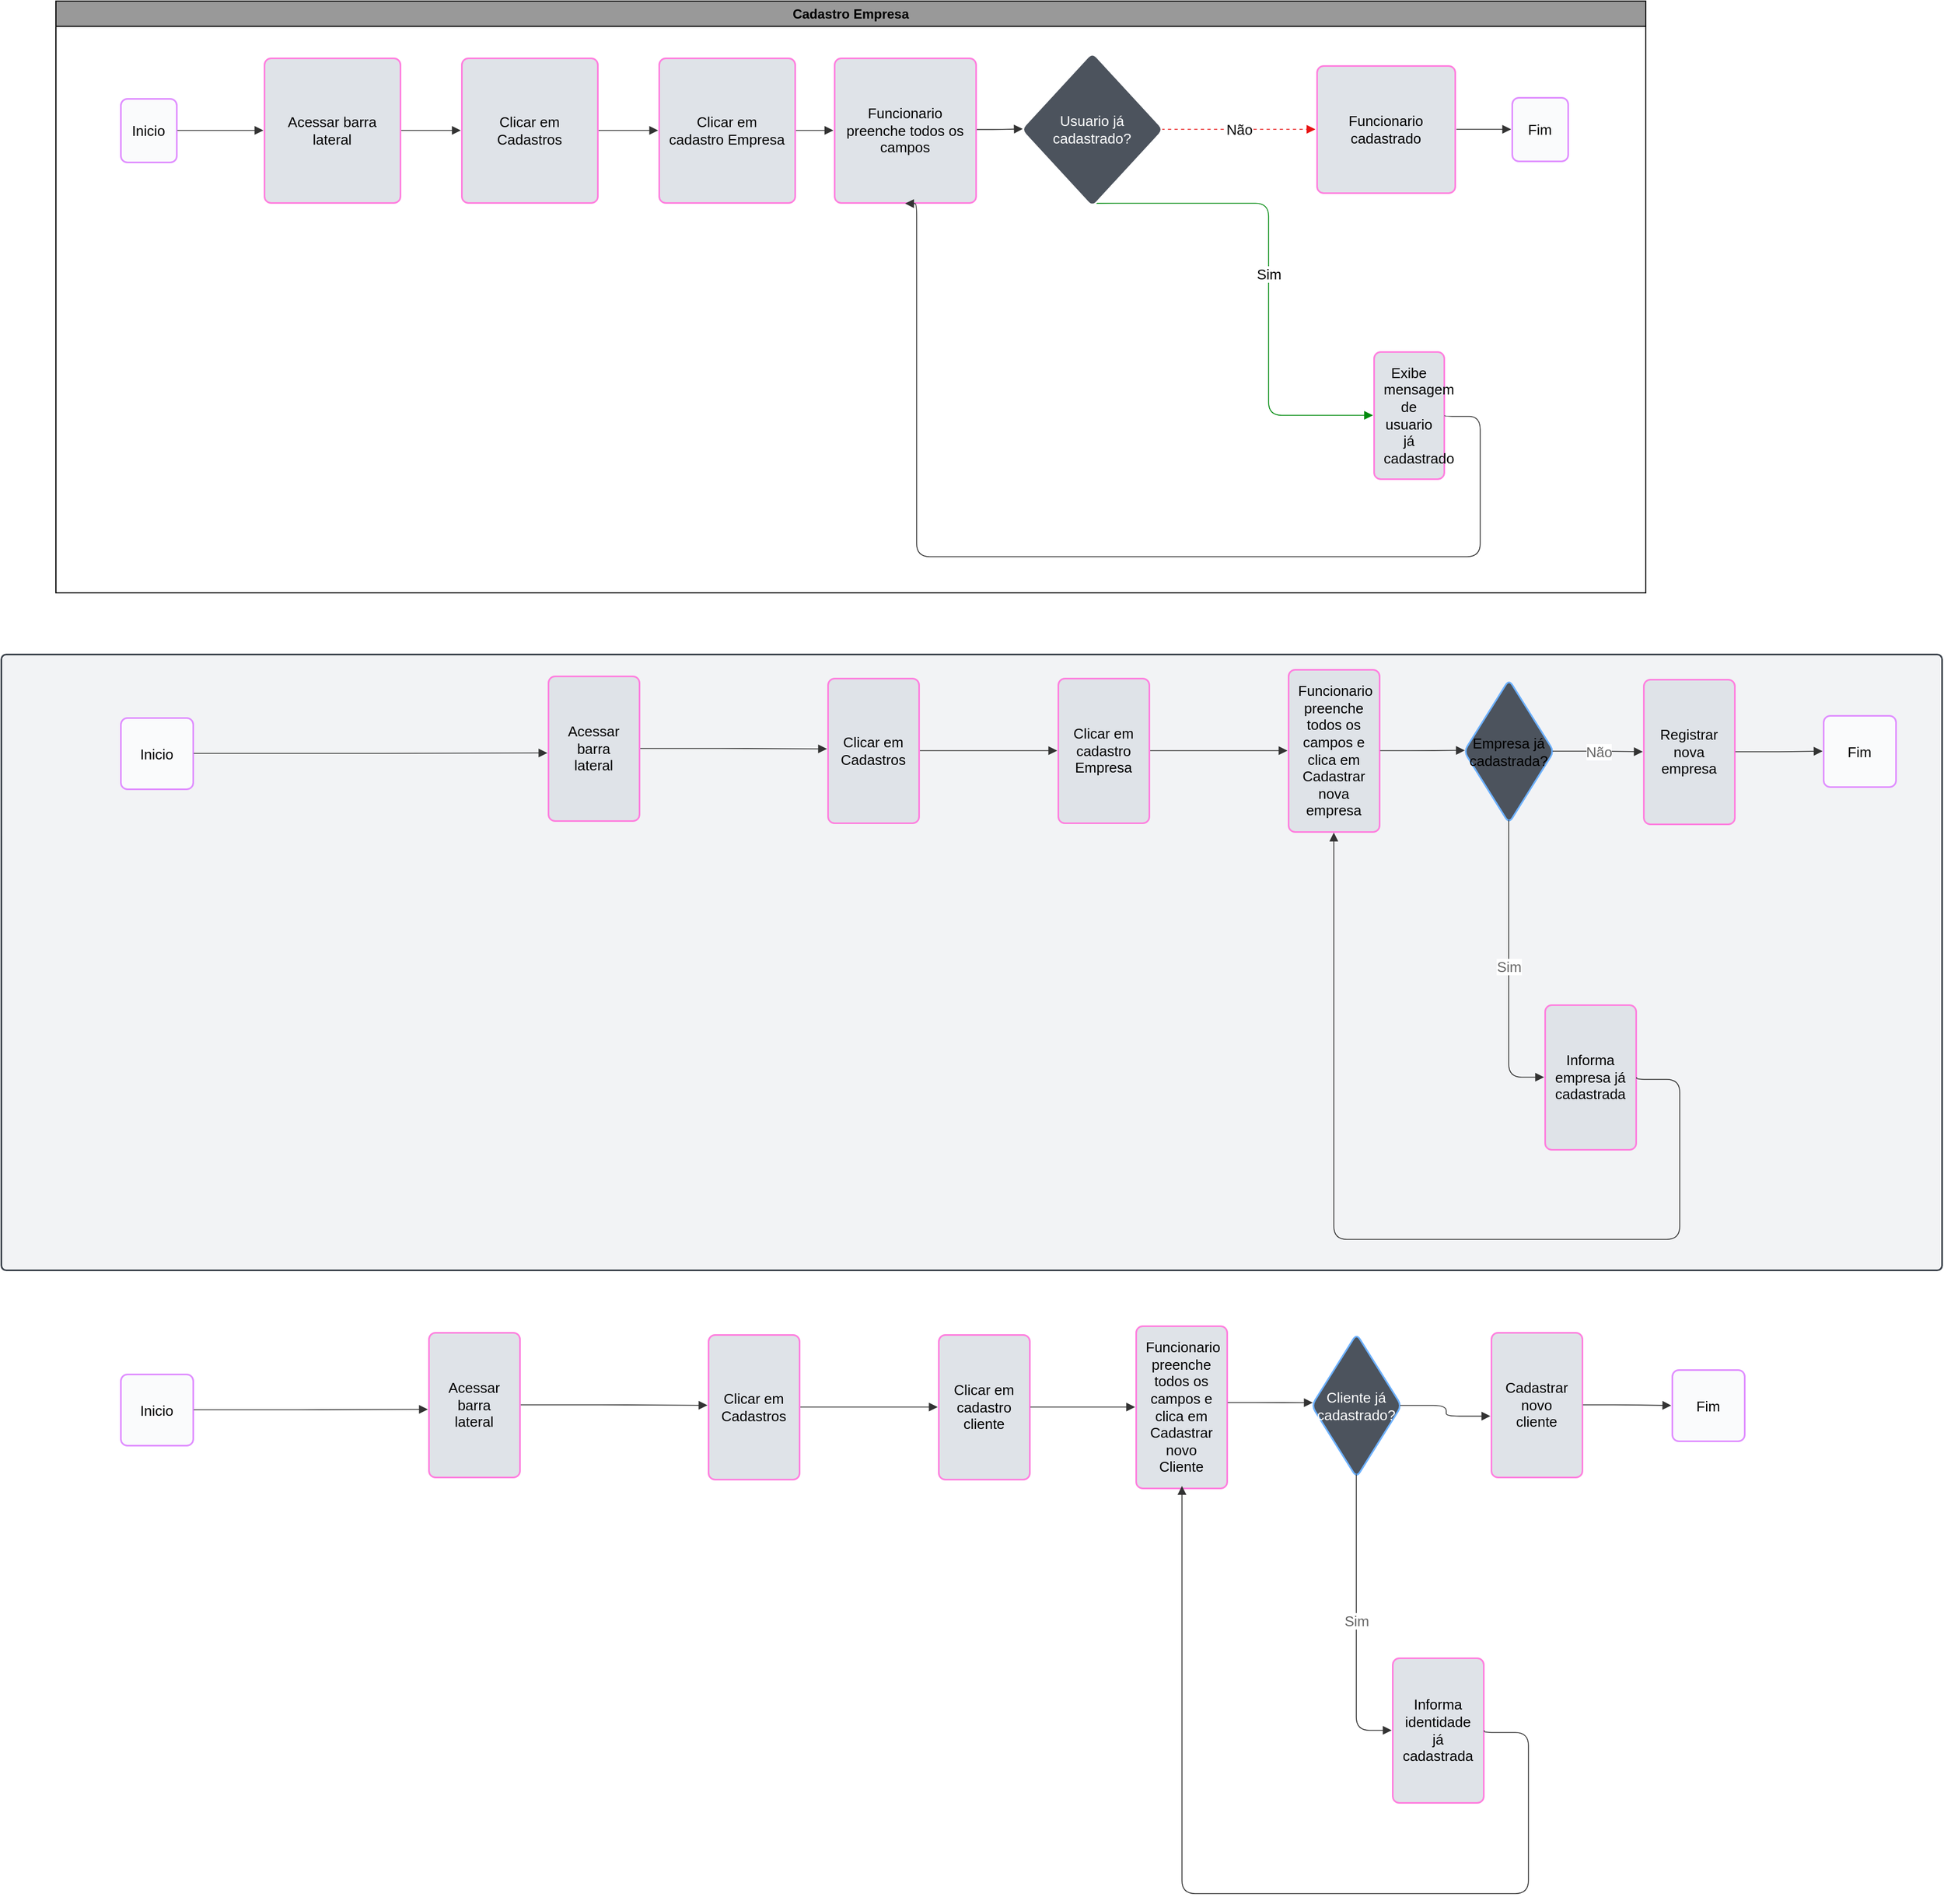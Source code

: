 <mxfile version="24.9.1">
  <diagram name="Page-1" id="74e2e168-ea6b-b213-b513-2b3c1d86103e">
    <mxGraphModel dx="3340" dy="1770" grid="1" gridSize="10" guides="1" tooltips="1" connect="1" arrows="1" fold="1" page="1" pageScale="1" pageWidth="1100" pageHeight="850" background="none" math="0" shadow="0">
      <root>
        <mxCell id="0" />
        <mxCell id="1" parent="0" />
        <mxCell id="iIjJSz37-zNfU8AyJNP5-2" value="" style="html=1;overflow=block;blockSpacing=1;whiteSpace=wrap;container=1;pointerEvents=0;collapsible=0;recursiveResize=0;fontSize=13;spacing=0;strokeColor=#3a414a;strokeOpacity=100;fillOpacity=100;rounded=1;absoluteArcSize=1;arcSize=9;fillColor=#f2f3f5;strokeWidth=1.5;lucidId=0KVuVCy1_nu4;" vertex="1" parent="1">
          <mxGeometry x="-720" y="116" width="1770" height="562" as="geometry" />
        </mxCell>
        <mxCell id="iIjJSz37-zNfU8AyJNP5-3" value="Inicio" style="html=1;overflow=block;blockSpacing=1;whiteSpace=wrap;fontSize=13;align=center;spacing=3.8;strokeColor=#e08fff;strokeOpacity=100;fillOpacity=100;rounded=1;absoluteArcSize=1;arcSize=12;fillColor=#fafbfc;strokeWidth=1.5;lucidId=sHVuAqhxrz4K;" vertex="1" parent="1">
          <mxGeometry x="-611" y="-391" width="51" height="58" as="geometry" />
        </mxCell>
        <mxCell id="iIjJSz37-zNfU8AyJNP5-4" value="Funcionario preenche todos os campos" style="html=1;overflow=block;blockSpacing=1;whiteSpace=wrap;fontSize=13;align=center;spacing=9;strokeColor=#ff80df;strokeOpacity=100;fillOpacity=100;rounded=1;absoluteArcSize=1;arcSize=12;fillColor=#dfe3e8;strokeWidth=1.5;lucidId=sHVuLKVoWXoe;" vertex="1" parent="1">
          <mxGeometry x="40" y="-428" width="129" height="132" as="geometry" />
        </mxCell>
        <mxCell id="iIjJSz37-zNfU8AyJNP5-6" value="Exibe mensagem de usuario já cadastrado" style="html=1;overflow=block;blockSpacing=1;whiteSpace=wrap;fontSize=13;align=center;spacing=9;strokeColor=#ff80df;strokeOpacity=100;fillOpacity=100;rounded=1;absoluteArcSize=1;arcSize=12;fillColor=#dfe3e8;strokeWidth=1.5;lucidId=sHVutr.5zh-b;" vertex="1" parent="1">
          <mxGeometry x="532" y="-160" width="64" height="116" as="geometry" />
        </mxCell>
        <mxCell id="iIjJSz37-zNfU8AyJNP5-7" value="Funcionario cadastrado" style="html=1;overflow=block;blockSpacing=1;whiteSpace=wrap;fontSize=13;align=center;spacing=9;strokeColor=#ff80df;strokeOpacity=100;fillOpacity=100;rounded=1;absoluteArcSize=1;arcSize=12;fillColor=#dfe3e8;strokeWidth=1.5;lucidId=sHVudEk1tI7Y;" vertex="1" parent="1">
          <mxGeometry x="480" y="-421" width="126" height="116" as="geometry" />
        </mxCell>
        <mxCell id="iIjJSz37-zNfU8AyJNP5-8" value="Fim" style="html=1;overflow=block;blockSpacing=1;whiteSpace=wrap;fontSize=13;align=center;spacing=3.8;strokeColor=#e08fff;strokeOpacity=100;fillOpacity=100;rounded=1;absoluteArcSize=1;arcSize=12;fillColor=#fafbfc;strokeWidth=1.5;lucidId=sHVuf~hI~nlk;" vertex="1" parent="1">
          <mxGeometry x="658" y="-392" width="51" height="58" as="geometry" />
        </mxCell>
        <mxCell id="iIjJSz37-zNfU8AyJNP5-9" value="" style="html=1;jettySize=18;whiteSpace=wrap;fontSize=13;strokeColor=#333333;strokeOpacity=100;strokeWidth=0.8;rounded=1;arcSize=24;edgeStyle=orthogonalEdgeStyle;startArrow=none;endArrow=block;endFill=1;exitX=1.006;exitY=0.5;exitPerimeter=0;entryX=-0.007;entryY=0.5;entryPerimeter=0;lucidId=bKVuN7hIX_Hm;" edge="1" parent="1" source="iIjJSz37-zNfU8AyJNP5-41" target="iIjJSz37-zNfU8AyJNP5-4">
          <mxGeometry width="100" height="100" relative="1" as="geometry">
            <Array as="points" />
          </mxGeometry>
        </mxCell>
        <mxCell id="iIjJSz37-zNfU8AyJNP5-10" value="" style="html=1;jettySize=18;whiteSpace=wrap;fontSize=13;strokeColor=#333333;strokeOpacity=100;strokeWidth=0.8;rounded=1;arcSize=24;edgeStyle=orthogonalEdgeStyle;startArrow=none;endArrow=block;endFill=1;exitX=1.006;exitY=0.5;exitPerimeter=0;entryX=-0.006;entryY=0.5;entryPerimeter=0;lucidId=bKVu6KU3.rn4;" edge="1" parent="1" source="iIjJSz37-zNfU8AyJNP5-42" target="iIjJSz37-zNfU8AyJNP5-41">
          <mxGeometry width="100" height="100" relative="1" as="geometry">
            <Array as="points" />
          </mxGeometry>
        </mxCell>
        <mxCell id="iIjJSz37-zNfU8AyJNP5-11" value="" style="html=1;jettySize=18;whiteSpace=wrap;fontSize=13;strokeColor=#333333;strokeOpacity=100;strokeWidth=0.8;rounded=1;arcSize=24;edgeStyle=orthogonalEdgeStyle;startArrow=none;endArrow=block;endFill=1;exitX=1.006;exitY=0.5;exitPerimeter=0;entryX=-0.006;entryY=0.5;entryPerimeter=0;lucidId=bKVuSDubIQGV;" edge="1" parent="1" source="iIjJSz37-zNfU8AyJNP5-40" target="iIjJSz37-zNfU8AyJNP5-42">
          <mxGeometry width="100" height="100" relative="1" as="geometry">
            <Array as="points" />
          </mxGeometry>
        </mxCell>
        <mxCell id="iIjJSz37-zNfU8AyJNP5-12" value="" style="html=1;jettySize=18;whiteSpace=wrap;fontSize=13;strokeColor=#333333;strokeOpacity=100;strokeWidth=0.8;rounded=1;arcSize=24;edgeStyle=orthogonalEdgeStyle;startArrow=none;endArrow=block;endFill=1;exitX=1.015;exitY=0.5;exitPerimeter=0;entryX=-0.006;entryY=0.5;entryPerimeter=0;lucidId=sHVuPy-rPMDV;" edge="1" parent="1" source="iIjJSz37-zNfU8AyJNP5-3" target="iIjJSz37-zNfU8AyJNP5-40">
          <mxGeometry width="100" height="100" relative="1" as="geometry">
            <Array as="points" />
          </mxGeometry>
        </mxCell>
        <mxCell id="iIjJSz37-zNfU8AyJNP5-13" value="" style="html=1;jettySize=18;whiteSpace=wrap;fontSize=13;strokeColor=#333333;strokeOpacity=100;strokeWidth=0.8;rounded=1;arcSize=24;edgeStyle=orthogonalEdgeStyle;startArrow=none;endArrow=block;endFill=1;exitX=1.007;exitY=0.494;exitPerimeter=0;entryX=0.014;entryY=0.497;entryPerimeter=0;lucidId=sHVu9Po6Z-g-;" edge="1" parent="1" source="iIjJSz37-zNfU8AyJNP5-4" target="iIjJSz37-zNfU8AyJNP5-5">
          <mxGeometry width="100" height="100" relative="1" as="geometry">
            <Array as="points" />
          </mxGeometry>
        </mxCell>
        <mxCell id="iIjJSz37-zNfU8AyJNP5-14" value="" style="html=1;jettySize=18;whiteSpace=wrap;fontSize=13;strokeColor=#008a0e;strokeOpacity=100;strokeWidth=0.8;rounded=1;arcSize=24;edgeStyle=orthogonalEdgeStyle;startArrow=none;endArrow=block;endFill=1;exitX=0.5;exitY=0.979;exitPerimeter=0;entryX=-0.012;entryY=0.5;entryPerimeter=0;lucidId=sHVuhiZOHdq2;" edge="1" parent="1" source="iIjJSz37-zNfU8AyJNP5-5" target="iIjJSz37-zNfU8AyJNP5-6">
          <mxGeometry width="100" height="100" relative="1" as="geometry">
            <Array as="points" />
          </mxGeometry>
        </mxCell>
        <mxCell id="iIjJSz37-zNfU8AyJNP5-15" value="Sim" style="text;html=1;resizable=0;labelBackgroundColor=default;align=center;verticalAlign=middle;fontSize=13;" vertex="1" parent="iIjJSz37-zNfU8AyJNP5-14">
          <mxGeometry relative="1" as="geometry" />
        </mxCell>
        <mxCell id="iIjJSz37-zNfU8AyJNP5-16" value="" style="html=1;jettySize=18;whiteSpace=wrap;fontSize=13;strokeColor=#333333;strokeOpacity=100;strokeWidth=0.8;rounded=1;arcSize=24;edgeStyle=orthogonalEdgeStyle;startArrow=none;endArrow=block;endFill=1;exitX=1.012;exitY=0.5;exitPerimeter=0;entryX=0.5;entryY=1.006;entryPerimeter=0;lucidId=sHVu8Q5S.pyc;" edge="1" parent="1" source="iIjJSz37-zNfU8AyJNP5-6" target="iIjJSz37-zNfU8AyJNP5-4">
          <mxGeometry width="100" height="100" relative="1" as="geometry">
            <Array as="points">
              <mxPoint x="629" y="-101" />
              <mxPoint x="629" y="27" />
              <mxPoint x="115" y="27" />
            </Array>
          </mxGeometry>
        </mxCell>
        <mxCell id="iIjJSz37-zNfU8AyJNP5-17" value="" style="html=1;jettySize=18;whiteSpace=wrap;fontSize=13;strokeColor=#e81313;strokeOpacity=100;dashed=1;fixDash=1;strokeWidth=0.8;rounded=1;arcSize=24;edgeStyle=orthogonalEdgeStyle;startArrow=none;endArrow=block;endFill=1;exitX=0.986;exitY=0.5;exitPerimeter=0;entryX=-0.01;entryY=0.5;entryPerimeter=0;lucidId=sHVuTqOVf8-P;" edge="1" parent="1" source="iIjJSz37-zNfU8AyJNP5-5" target="iIjJSz37-zNfU8AyJNP5-7">
          <mxGeometry width="100" height="100" relative="1" as="geometry">
            <Array as="points" />
          </mxGeometry>
        </mxCell>
        <mxCell id="iIjJSz37-zNfU8AyJNP5-18" value="Não" style="text;html=1;resizable=0;labelBackgroundColor=default;align=center;verticalAlign=middle;fontSize=13;" vertex="1" parent="iIjJSz37-zNfU8AyJNP5-17">
          <mxGeometry relative="1" as="geometry" />
        </mxCell>
        <mxCell id="iIjJSz37-zNfU8AyJNP5-19" value="" style="html=1;jettySize=18;whiteSpace=wrap;fontSize=13;strokeColor=#333333;strokeOpacity=100;strokeWidth=0.8;rounded=1;arcSize=24;edgeStyle=orthogonalEdgeStyle;startArrow=none;endArrow=block;endFill=1;exitX=1.01;exitY=0.5;exitPerimeter=0;entryX=-0.015;entryY=0.5;entryPerimeter=0;lucidId=sHVuRnrmiE8S;" edge="1" parent="1" source="iIjJSz37-zNfU8AyJNP5-7" target="iIjJSz37-zNfU8AyJNP5-8">
          <mxGeometry width="100" height="100" relative="1" as="geometry">
            <Array as="points" />
          </mxGeometry>
        </mxCell>
        <mxCell id="iIjJSz37-zNfU8AyJNP5-20" value="Inicio" style="html=1;overflow=block;blockSpacing=1;whiteSpace=wrap;fontSize=13;align=center;spacing=3.8;strokeColor=#e08fff;strokeOpacity=100;fillOpacity=100;rounded=1;absoluteArcSize=1;arcSize=12;fillColor=#fafbfc;strokeWidth=1.5;lucidId=sHVueauyeH1J;" vertex="1" parent="1">
          <mxGeometry x="-611" y="174" width="66" height="65" as="geometry" />
        </mxCell>
        <mxCell id="iIjJSz37-zNfU8AyJNP5-21" value="Funcionario preenche todos os campos e clica em Cadastrar nova empresa" style="html=1;overflow=block;blockSpacing=1;whiteSpace=wrap;fontSize=13;align=center;spacing=9;strokeColor=#ff80df;strokeOpacity=100;fillOpacity=100;rounded=1;absoluteArcSize=1;arcSize=12;fillColor=#dfe3e8;strokeWidth=1.5;lucidId=sHVur5LiFv-o;" vertex="1" parent="1">
          <mxGeometry x="454" y="130" width="83" height="148" as="geometry" />
        </mxCell>
        <mxCell id="iIjJSz37-zNfU8AyJNP5-22" value="Empresa já cadastrada?" style="html=1;overflow=block;blockSpacing=1;whiteSpace=wrap;rhombus;fontSize=13;align=center;spacing=3.8;strokeColor=#6db1ff;strokeOpacity=100;fillOpacity=100;rounded=1;absoluteArcSize=1;arcSize=12;fillColor=#4c535d;strokeWidth=1.5;lucidId=sHVuFYI7WWza;" vertex="1" parent="1">
          <mxGeometry x="614" y="139" width="82" height="131" as="geometry" />
        </mxCell>
        <mxCell id="iIjJSz37-zNfU8AyJNP5-23" value="Informa empresa já cadastrada" style="html=1;overflow=block;blockSpacing=1;whiteSpace=wrap;fontSize=13;align=center;spacing=9;strokeColor=#ff80df;strokeOpacity=100;fillOpacity=100;rounded=1;absoluteArcSize=1;arcSize=12;fillColor=#dfe3e8;strokeWidth=1.5;lucidId=sHVuWVF60bVN;" vertex="1" parent="1">
          <mxGeometry x="688" y="436" width="83" height="132" as="geometry" />
        </mxCell>
        <mxCell id="iIjJSz37-zNfU8AyJNP5-24" value="Registrar nova empresa" style="html=1;overflow=block;blockSpacing=1;whiteSpace=wrap;fontSize=13;align=center;spacing=9;strokeColor=#ff80df;strokeOpacity=100;fillOpacity=100;rounded=1;absoluteArcSize=1;arcSize=12;fillColor=#dfe3e8;strokeWidth=1.5;lucidId=sHVusqCLus73;" vertex="1" parent="1">
          <mxGeometry x="778" y="139" width="83" height="132" as="geometry" />
        </mxCell>
        <mxCell id="iIjJSz37-zNfU8AyJNP5-25" value="Fim" style="html=1;overflow=block;blockSpacing=1;whiteSpace=wrap;fontSize=13;align=center;spacing=3.8;strokeColor=#e08fff;strokeOpacity=100;fillOpacity=100;rounded=1;absoluteArcSize=1;arcSize=12;fillColor=#fafbfc;strokeWidth=1.5;lucidId=sHVubvwy6oM8;" vertex="1" parent="1">
          <mxGeometry x="942" y="172" width="66" height="65" as="geometry" />
        </mxCell>
        <mxCell id="iIjJSz37-zNfU8AyJNP5-26" value="" style="html=1;jettySize=18;whiteSpace=wrap;fontSize=13;strokeColor=#333333;strokeOpacity=100;strokeWidth=0.8;rounded=1;arcSize=24;edgeStyle=orthogonalEdgeStyle;startArrow=none;endArrow=block;endFill=1;exitX=1.009;exitY=0.5;exitPerimeter=0;entryX=-0.009;entryY=0.5;entryPerimeter=0;lucidId=sHVub5drPlFc;" edge="1" parent="1" source="iIjJSz37-zNfU8AyJNP5-38" target="iIjJSz37-zNfU8AyJNP5-21">
          <mxGeometry width="100" height="100" relative="1" as="geometry">
            <Array as="points" />
          </mxGeometry>
        </mxCell>
        <mxCell id="iIjJSz37-zNfU8AyJNP5-27" value="" style="html=1;jettySize=18;whiteSpace=wrap;fontSize=13;strokeColor=#333333;strokeOpacity=100;strokeWidth=0.8;rounded=1;arcSize=24;edgeStyle=orthogonalEdgeStyle;startArrow=none;endArrow=block;endFill=1;exitX=1.011;exitY=0.5;exitPerimeter=0;entryX=-0.009;entryY=0.531;entryPerimeter=0;lucidId=sHVuKWxiE54m;" edge="1" parent="1" source="iIjJSz37-zNfU8AyJNP5-20" target="iIjJSz37-zNfU8AyJNP5-37">
          <mxGeometry width="100" height="100" relative="1" as="geometry">
            <Array as="points" />
          </mxGeometry>
        </mxCell>
        <mxCell id="iIjJSz37-zNfU8AyJNP5-28" value="" style="html=1;jettySize=18;whiteSpace=wrap;fontSize=13;strokeColor=#333333;strokeOpacity=100;strokeWidth=0.8;rounded=1;arcSize=24;edgeStyle=orthogonalEdgeStyle;startArrow=none;endArrow=block;endFill=1;exitX=1.009;exitY=0.5;exitPerimeter=0;entryX=-0.009;entryY=0.488;entryPerimeter=0;lucidId=sHVujS3YTzB4;" edge="1" parent="1" source="iIjJSz37-zNfU8AyJNP5-37" target="iIjJSz37-zNfU8AyJNP5-39">
          <mxGeometry width="100" height="100" relative="1" as="geometry">
            <Array as="points" />
          </mxGeometry>
        </mxCell>
        <mxCell id="iIjJSz37-zNfU8AyJNP5-29" value="" style="html=1;jettySize=18;whiteSpace=wrap;fontSize=13;strokeColor=#333333;strokeOpacity=100;strokeWidth=0.8;rounded=1;arcSize=24;edgeStyle=orthogonalEdgeStyle;startArrow=none;endArrow=block;endFill=1;exitX=1.009;exitY=0.5;exitPerimeter=0;entryX=-0.009;entryY=0.5;entryPerimeter=0;lucidId=sHVuuIv-ZHoY;" edge="1" parent="1" source="iIjJSz37-zNfU8AyJNP5-39" target="iIjJSz37-zNfU8AyJNP5-38">
          <mxGeometry width="100" height="100" relative="1" as="geometry">
            <Array as="points" />
          </mxGeometry>
        </mxCell>
        <mxCell id="iIjJSz37-zNfU8AyJNP5-30" value="" style="html=1;jettySize=18;whiteSpace=wrap;fontSize=13;strokeColor=#333333;strokeOpacity=100;strokeWidth=0.8;rounded=1;arcSize=24;edgeStyle=orthogonalEdgeStyle;startArrow=none;endArrow=block;endFill=1;exitX=1.009;exitY=0.5;exitPerimeter=0;entryX=0.012;entryY=0.494;entryPerimeter=0;lucidId=sHVuQ8OTVjqc;" edge="1" parent="1" source="iIjJSz37-zNfU8AyJNP5-21" target="iIjJSz37-zNfU8AyJNP5-22">
          <mxGeometry width="100" height="100" relative="1" as="geometry">
            <Array as="points" />
          </mxGeometry>
        </mxCell>
        <mxCell id="iIjJSz37-zNfU8AyJNP5-31" value="" style="html=1;jettySize=18;whiteSpace=wrap;fontSize=13;strokeColor=#333333;strokeOpacity=100;strokeWidth=0.8;rounded=1;arcSize=24;edgeStyle=orthogonalEdgeStyle;startArrow=none;endArrow=block;endFill=1;exitX=0.5;exitY=0.98;exitPerimeter=0;entryX=-0.009;entryY=0.5;entryPerimeter=0;lucidId=sHVuJ0cSf0pG;" edge="1" parent="1" source="iIjJSz37-zNfU8AyJNP5-22" target="iIjJSz37-zNfU8AyJNP5-23">
          <mxGeometry width="100" height="100" relative="1" as="geometry">
            <Array as="points" />
          </mxGeometry>
        </mxCell>
        <mxCell id="iIjJSz37-zNfU8AyJNP5-32" value="Sim" style="text;html=1;resizable=0;labelBackgroundColor=default;align=center;verticalAlign=middle;fontColor=#666666;fontSize=13;" vertex="1" parent="iIjJSz37-zNfU8AyJNP5-31">
          <mxGeometry relative="1" as="geometry" />
        </mxCell>
        <mxCell id="iIjJSz37-zNfU8AyJNP5-33" value="" style="html=1;jettySize=18;whiteSpace=wrap;fontSize=13;strokeColor=#333333;strokeOpacity=100;strokeWidth=0.8;rounded=1;arcSize=24;edgeStyle=orthogonalEdgeStyle;startArrow=none;endArrow=block;endFill=1;exitX=1.009;exitY=0.5;exitPerimeter=0;entryX=0.5;entryY=1.005;entryPerimeter=0;lucidId=sHVuIRerCfpc;" edge="1" parent="1" source="iIjJSz37-zNfU8AyJNP5-23" target="iIjJSz37-zNfU8AyJNP5-21">
          <mxGeometry width="100" height="100" relative="1" as="geometry">
            <Array as="points">
              <mxPoint x="811" y="504" />
              <mxPoint x="811" y="650" />
              <mxPoint x="495" y="650" />
            </Array>
          </mxGeometry>
        </mxCell>
        <mxCell id="iIjJSz37-zNfU8AyJNP5-34" value="" style="html=1;jettySize=18;whiteSpace=wrap;fontSize=13;strokeColor=#333333;strokeOpacity=100;strokeWidth=0.8;rounded=1;arcSize=24;edgeStyle=orthogonalEdgeStyle;startArrow=none;endArrow=block;endFill=1;exitX=0.988;exitY=0.5;exitPerimeter=0;entryX=-0.009;entryY=0.5;entryPerimeter=0;lucidId=sHVuF~HN72l.;" edge="1" parent="1" source="iIjJSz37-zNfU8AyJNP5-22" target="iIjJSz37-zNfU8AyJNP5-24">
          <mxGeometry width="100" height="100" relative="1" as="geometry">
            <Array as="points" />
          </mxGeometry>
        </mxCell>
        <mxCell id="iIjJSz37-zNfU8AyJNP5-35" value="Não" style="text;html=1;resizable=0;labelBackgroundColor=default;align=center;verticalAlign=middle;fontColor=#666666;fontSize=13;" vertex="1" parent="iIjJSz37-zNfU8AyJNP5-34">
          <mxGeometry relative="1" as="geometry" />
        </mxCell>
        <mxCell id="iIjJSz37-zNfU8AyJNP5-36" value="" style="html=1;jettySize=18;whiteSpace=wrap;fontSize=13;strokeColor=#333333;strokeOpacity=100;strokeWidth=0.8;rounded=1;arcSize=24;edgeStyle=orthogonalEdgeStyle;startArrow=none;endArrow=block;endFill=1;exitX=1.009;exitY=0.5;exitPerimeter=0;entryX=-0.011;entryY=0.5;entryPerimeter=0;lucidId=sHVuEh9GTJNP;" edge="1" parent="1" source="iIjJSz37-zNfU8AyJNP5-24" target="iIjJSz37-zNfU8AyJNP5-25">
          <mxGeometry width="100" height="100" relative="1" as="geometry">
            <Array as="points" />
          </mxGeometry>
        </mxCell>
        <mxCell id="iIjJSz37-zNfU8AyJNP5-37" value="Acessar barra lateral" style="html=1;overflow=block;blockSpacing=1;whiteSpace=wrap;fontSize=13;align=center;spacing=9;strokeColor=#ff80df;strokeOpacity=100;fillOpacity=100;rounded=1;absoluteArcSize=1;arcSize=12;fillColor=#dfe3e8;strokeWidth=1.5;lucidId=sHVu3jiczUW7;" vertex="1" parent="1">
          <mxGeometry x="-221" y="136" width="83" height="132" as="geometry" />
        </mxCell>
        <mxCell id="iIjJSz37-zNfU8AyJNP5-38" value="Clicar em cadastro Empresa" style="html=1;overflow=block;blockSpacing=1;whiteSpace=wrap;fontSize=13;align=center;spacing=9;strokeColor=#ff80df;strokeOpacity=100;fillOpacity=100;rounded=1;absoluteArcSize=1;arcSize=12;fillColor=#dfe3e8;strokeWidth=1.5;lucidId=sHVu5f7CaDLP;" vertex="1" parent="1">
          <mxGeometry x="244" y="138" width="83" height="132" as="geometry" />
        </mxCell>
        <mxCell id="iIjJSz37-zNfU8AyJNP5-39" value="Clicar em Cadastros" style="html=1;overflow=block;blockSpacing=1;whiteSpace=wrap;fontSize=13;align=center;spacing=9;strokeColor=#ff80df;strokeOpacity=100;fillOpacity=100;rounded=1;absoluteArcSize=1;arcSize=12;fillColor=#dfe3e8;strokeWidth=1.5;lucidId=sHVuGMU0JqKv;" vertex="1" parent="1">
          <mxGeometry x="34" y="138" width="83" height="132" as="geometry" />
        </mxCell>
        <mxCell id="iIjJSz37-zNfU8AyJNP5-40" value="Acessar barra lateral" style="html=1;overflow=block;blockSpacing=1;whiteSpace=wrap;fontSize=13;align=center;spacing=9;strokeColor=#ff80df;strokeOpacity=100;fillOpacity=100;rounded=1;absoluteArcSize=1;arcSize=12;fillColor=#dfe3e8;strokeWidth=1.5;lucidId=EIVuWoGXe~KW;" vertex="1" parent="1">
          <mxGeometry x="-480" y="-428" width="124" height="132" as="geometry" />
        </mxCell>
        <mxCell id="iIjJSz37-zNfU8AyJNP5-41" value="Clicar em cadastro Empresa" style="html=1;overflow=block;blockSpacing=1;whiteSpace=wrap;fontSize=13;align=center;spacing=9;strokeColor=#ff80df;strokeOpacity=100;fillOpacity=100;rounded=1;absoluteArcSize=1;arcSize=12;fillColor=#dfe3e8;strokeWidth=1.5;lucidId=EIVu3oJp3psA;" vertex="1" parent="1">
          <mxGeometry x="-120" y="-428" width="124" height="132" as="geometry" />
        </mxCell>
        <mxCell id="iIjJSz37-zNfU8AyJNP5-42" value="Clicar em Cadastros" style="html=1;overflow=block;blockSpacing=1;whiteSpace=wrap;fontSize=13;align=center;spacing=9;strokeColor=#ff80df;strokeOpacity=100;fillOpacity=100;rounded=1;absoluteArcSize=1;arcSize=12;fillColor=#dfe3e8;strokeWidth=1.5;lucidId=EIVuTGSHYYs0;" vertex="1" parent="1">
          <mxGeometry x="-300" y="-428" width="124" height="132" as="geometry" />
        </mxCell>
        <mxCell id="iIjJSz37-zNfU8AyJNP5-43" value="Inicio" style="html=1;overflow=block;blockSpacing=1;whiteSpace=wrap;fontSize=13;align=center;spacing=3.8;strokeColor=#e08fff;strokeOpacity=100;fillOpacity=100;rounded=1;absoluteArcSize=1;arcSize=12;fillColor=#fafbfc;strokeWidth=1.5;lucidId=TKVuD-CeohGE;" vertex="1" parent="1">
          <mxGeometry x="-611" y="773" width="66" height="65" as="geometry" />
        </mxCell>
        <mxCell id="iIjJSz37-zNfU8AyJNP5-44" value="" style="html=1;jettySize=18;whiteSpace=wrap;fontSize=13;strokeColor=#333333;strokeOpacity=100;strokeWidth=0.8;rounded=1;arcSize=24;edgeStyle=orthogonalEdgeStyle;startArrow=none;endArrow=block;endFill=1;exitX=1.011;exitY=0.5;exitPerimeter=0;entryX=-0.009;entryY=0.531;entryPerimeter=0;lucidId=TKVuo6z7ys-k;" edge="1" parent="1" source="iIjJSz37-zNfU8AyJNP5-43" target="iIjJSz37-zNfU8AyJNP5-47">
          <mxGeometry width="100" height="100" relative="1" as="geometry">
            <Array as="points" />
          </mxGeometry>
        </mxCell>
        <mxCell id="iIjJSz37-zNfU8AyJNP5-45" value="" style="html=1;jettySize=18;whiteSpace=wrap;fontSize=13;strokeColor=#333333;strokeOpacity=100;strokeWidth=0.8;rounded=1;arcSize=24;edgeStyle=orthogonalEdgeStyle;startArrow=none;endArrow=block;endFill=1;exitX=1.009;exitY=0.5;exitPerimeter=0;entryX=-0.009;entryY=0.488;entryPerimeter=0;lucidId=TKVu0_wFNO7J;" edge="1" parent="1" source="iIjJSz37-zNfU8AyJNP5-47" target="iIjJSz37-zNfU8AyJNP5-49">
          <mxGeometry width="100" height="100" relative="1" as="geometry">
            <Array as="points" />
          </mxGeometry>
        </mxCell>
        <mxCell id="iIjJSz37-zNfU8AyJNP5-46" value="" style="html=1;jettySize=18;whiteSpace=wrap;fontSize=13;strokeColor=#333333;strokeOpacity=100;strokeWidth=0.8;rounded=1;arcSize=24;edgeStyle=orthogonalEdgeStyle;startArrow=none;endArrow=block;endFill=1;exitX=1.009;exitY=0.5;exitPerimeter=0;entryX=-0.009;entryY=0.5;entryPerimeter=0;lucidId=TKVuQf85Eefx;" edge="1" parent="1" source="iIjJSz37-zNfU8AyJNP5-49" target="iIjJSz37-zNfU8AyJNP5-48">
          <mxGeometry width="100" height="100" relative="1" as="geometry">
            <Array as="points" />
          </mxGeometry>
        </mxCell>
        <mxCell id="iIjJSz37-zNfU8AyJNP5-47" value="Acessar barra lateral" style="html=1;overflow=block;blockSpacing=1;whiteSpace=wrap;fontSize=13;align=center;spacing=9;strokeColor=#ff80df;strokeOpacity=100;fillOpacity=100;rounded=1;absoluteArcSize=1;arcSize=12;fillColor=#dfe3e8;strokeWidth=1.5;lucidId=TKVu174VIa4P;" vertex="1" parent="1">
          <mxGeometry x="-330" y="735" width="83" height="132" as="geometry" />
        </mxCell>
        <mxCell id="iIjJSz37-zNfU8AyJNP5-48" value="Clicar em cadastro cliente" style="html=1;overflow=block;blockSpacing=1;whiteSpace=wrap;fontSize=13;align=center;spacing=9;strokeColor=#ff80df;strokeOpacity=100;fillOpacity=100;rounded=1;absoluteArcSize=1;arcSize=12;fillColor=#dfe3e8;strokeWidth=1.5;lucidId=TKVu3g~mCkBQ;" vertex="1" parent="1">
          <mxGeometry x="135" y="737" width="83" height="132" as="geometry" />
        </mxCell>
        <mxCell id="iIjJSz37-zNfU8AyJNP5-49" value="Clicar em Cadastros" style="html=1;overflow=block;blockSpacing=1;whiteSpace=wrap;fontSize=13;align=center;spacing=9;strokeColor=#ff80df;strokeOpacity=100;fillOpacity=100;rounded=1;absoluteArcSize=1;arcSize=12;fillColor=#dfe3e8;strokeWidth=1.5;lucidId=TKVugKPUELmh;" vertex="1" parent="1">
          <mxGeometry x="-75" y="737" width="83" height="132" as="geometry" />
        </mxCell>
        <mxCell id="iIjJSz37-zNfU8AyJNP5-50" value="Funcionario preenche todos os campos e clica em Cadastrar novo Cliente" style="html=1;overflow=block;blockSpacing=1;whiteSpace=wrap;fontSize=13;align=center;spacing=9;strokeColor=#ff80df;strokeOpacity=100;fillOpacity=100;rounded=1;absoluteArcSize=1;arcSize=12;fillColor=#dfe3e8;strokeWidth=1.5;lucidId=TLVueEcK-3IP;" vertex="1" parent="1">
          <mxGeometry x="315" y="729" width="83" height="148" as="geometry" />
        </mxCell>
        <mxCell id="iIjJSz37-zNfU8AyJNP5-51" value="" style="html=1;jettySize=18;whiteSpace=wrap;fontSize=13;strokeColor=#333333;strokeOpacity=100;strokeWidth=0.8;rounded=1;arcSize=24;edgeStyle=orthogonalEdgeStyle;startArrow=none;endArrow=block;endFill=1;exitX=1.009;exitY=0.5;exitPerimeter=0;entryX=-0.009;entryY=0.5;entryPerimeter=0;lucidId=-LVuaBZoTzxL;" edge="1" parent="1" source="iIjJSz37-zNfU8AyJNP5-48" target="iIjJSz37-zNfU8AyJNP5-50">
          <mxGeometry width="100" height="100" relative="1" as="geometry">
            <Array as="points" />
          </mxGeometry>
        </mxCell>
        <mxCell id="iIjJSz37-zNfU8AyJNP5-52" value="Cliente já cadastrado?" style="html=1;overflow=block;blockSpacing=1;whiteSpace=wrap;rhombus;fontSize=13;fontColor=#ffffff;align=center;spacing=3.8;strokeColor=#6db1ff;strokeOpacity=100;fillOpacity=100;rounded=1;absoluteArcSize=1;arcSize=12;fillColor=#4c535d;strokeWidth=1.5;lucidId=IMVukuP4WiCF;" vertex="1" parent="1">
          <mxGeometry x="475" y="736" width="82" height="131" as="geometry" />
        </mxCell>
        <mxCell id="iIjJSz37-zNfU8AyJNP5-53" value="Informa identidade já cadastrada" style="html=1;overflow=block;blockSpacing=1;whiteSpace=wrap;fontSize=13;align=center;spacing=9;strokeColor=#ff80df;strokeOpacity=100;fillOpacity=100;rounded=1;absoluteArcSize=1;arcSize=12;fillColor=#dfe3e8;strokeWidth=1.5;lucidId=IMVuKGuR~jhK;" vertex="1" parent="1">
          <mxGeometry x="549" y="1032" width="83" height="132" as="geometry" />
        </mxCell>
        <mxCell id="iIjJSz37-zNfU8AyJNP5-54" value="Cadastrar novo cliente" style="html=1;overflow=block;blockSpacing=1;whiteSpace=wrap;fontSize=13;align=center;spacing=9;strokeColor=#ff80df;strokeOpacity=100;fillOpacity=100;rounded=1;absoluteArcSize=1;arcSize=12;fillColor=#dfe3e8;strokeWidth=1.5;lucidId=IMVuV4y2Wr4b;" vertex="1" parent="1">
          <mxGeometry x="639" y="735" width="83" height="132" as="geometry" />
        </mxCell>
        <mxCell id="iIjJSz37-zNfU8AyJNP5-55" value="Fim" style="html=1;overflow=block;blockSpacing=1;whiteSpace=wrap;fontSize=13;align=center;spacing=3.8;strokeColor=#e08fff;strokeOpacity=100;fillOpacity=100;rounded=1;absoluteArcSize=1;arcSize=12;fillColor=#fafbfc;strokeWidth=1.5;lucidId=IMVu8w95FYgF;" vertex="1" parent="1">
          <mxGeometry x="804" y="769" width="66" height="65" as="geometry" />
        </mxCell>
        <mxCell id="iIjJSz37-zNfU8AyJNP5-56" value="" style="html=1;jettySize=18;whiteSpace=wrap;fontSize=13;strokeColor=#333333;strokeOpacity=100;strokeWidth=0.8;rounded=1;arcSize=24;edgeStyle=orthogonalEdgeStyle;startArrow=none;endArrow=block;endFill=1;exitX=0.5;exitY=0.98;exitPerimeter=0;entryX=-0.009;entryY=0.5;entryPerimeter=0;lucidId=IMVuoLYOVCrK;" edge="1" parent="1" source="iIjJSz37-zNfU8AyJNP5-52" target="iIjJSz37-zNfU8AyJNP5-53">
          <mxGeometry width="100" height="100" relative="1" as="geometry">
            <Array as="points" />
          </mxGeometry>
        </mxCell>
        <mxCell id="iIjJSz37-zNfU8AyJNP5-57" value="Sim" style="text;html=1;resizable=0;labelBackgroundColor=default;align=center;verticalAlign=middle;fontColor=#666666;fontSize=13;" vertex="1" parent="iIjJSz37-zNfU8AyJNP5-56">
          <mxGeometry relative="1" as="geometry" />
        </mxCell>
        <mxCell id="iIjJSz37-zNfU8AyJNP5-58" value="" style="html=1;jettySize=18;whiteSpace=wrap;fontSize=13;strokeColor=#333333;strokeOpacity=100;strokeWidth=0.8;rounded=1;arcSize=24;edgeStyle=orthogonalEdgeStyle;startArrow=none;endArrow=block;endFill=1;exitX=1.009;exitY=0.5;exitPerimeter=0;lucidId=IMVut0fvm8wi;" edge="1" parent="1" source="iIjJSz37-zNfU8AyJNP5-53">
          <mxGeometry width="100" height="100" relative="1" as="geometry">
            <Array as="points">
              <mxPoint x="673" y="1100" />
              <mxPoint x="673" y="1247" />
              <mxPoint x="357" y="1247" />
            </Array>
            <mxPoint x="357" y="875" as="targetPoint" />
          </mxGeometry>
        </mxCell>
        <mxCell id="iIjJSz37-zNfU8AyJNP5-59" value="" style="html=1;jettySize=18;whiteSpace=wrap;fontSize=13;strokeColor=#333333;strokeOpacity=100;strokeWidth=0.8;rounded=1;arcSize=24;edgeStyle=orthogonalEdgeStyle;startArrow=none;endArrow=block;endFill=1;exitX=1.009;exitY=0.472;exitPerimeter=0;entryX=0.016;entryY=0.481;entryPerimeter=0;lucidId=~MVuYsn6NPdR;" edge="1" parent="1" source="iIjJSz37-zNfU8AyJNP5-50" target="iIjJSz37-zNfU8AyJNP5-52">
          <mxGeometry width="100" height="100" relative="1" as="geometry">
            <Array as="points" />
          </mxGeometry>
        </mxCell>
        <mxCell id="iIjJSz37-zNfU8AyJNP5-60" value="" style="html=1;jettySize=18;whiteSpace=wrap;fontSize=13;strokeColor=#333333;strokeOpacity=100;strokeWidth=0.8;rounded=1;arcSize=24;edgeStyle=orthogonalEdgeStyle;startArrow=none;endArrow=block;endFill=1;exitX=0.988;exitY=0.5;exitPerimeter=0;entryX=-0.009;entryY=0.578;entryPerimeter=0;lucidId=iNVuGRAHNX2a;" edge="1" parent="1" source="iIjJSz37-zNfU8AyJNP5-52" target="iIjJSz37-zNfU8AyJNP5-54">
          <mxGeometry width="100" height="100" relative="1" as="geometry">
            <Array as="points" />
          </mxGeometry>
        </mxCell>
        <mxCell id="iIjJSz37-zNfU8AyJNP5-61" value="" style="html=1;jettySize=18;whiteSpace=wrap;fontSize=13;strokeColor=#333333;strokeOpacity=100;strokeWidth=0.8;rounded=1;arcSize=24;edgeStyle=orthogonalEdgeStyle;startArrow=none;endArrow=block;endFill=1;exitX=1.009;exitY=0.5;exitPerimeter=0;entryX=-0.011;entryY=0.501;entryPerimeter=0;lucidId=pNVu_cprBSpg;" edge="1" parent="1" source="iIjJSz37-zNfU8AyJNP5-54" target="iIjJSz37-zNfU8AyJNP5-55">
          <mxGeometry width="100" height="100" relative="1" as="geometry">
            <Array as="points" />
          </mxGeometry>
        </mxCell>
        <mxCell id="PQvnsBKQmbBAYxfNCc_0-1" value="Cadastro Empresa" style="swimlane;whiteSpace=wrap;html=1;fillColor=#999999;" vertex="1" parent="1">
          <mxGeometry x="-670" y="-480" width="1450" height="540" as="geometry" />
        </mxCell>
        <mxCell id="iIjJSz37-zNfU8AyJNP5-5" value="Usuario já cadastrado?" style="html=1;overflow=block;blockSpacing=1;whiteSpace=wrap;rhombus;fontSize=13;fontColor=#ffffff;align=center;spacing=3.8;strokeColor=#ffffff;strokeOpacity=100;fillOpacity=100;rounded=1;absoluteArcSize=1;arcSize=12;fillColor=#4c535d;strokeWidth=1.5;lucidId=sHVuBIZhyZqM;" vertex="1" parent="PQvnsBKQmbBAYxfNCc_0-1">
          <mxGeometry x="880" y="46.5" width="130" height="141" as="geometry" />
        </mxCell>
      </root>
    </mxGraphModel>
  </diagram>
</mxfile>
